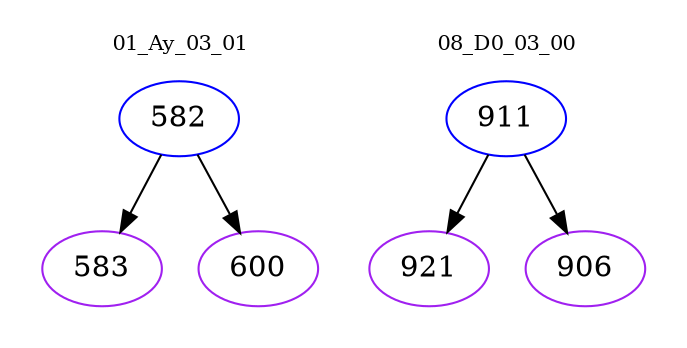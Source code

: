 digraph{
subgraph cluster_0 {
color = white
label = "01_Ay_03_01";
fontsize=10;
T0_582 [label="582", color="blue"]
T0_582 -> T0_583 [color="black"]
T0_583 [label="583", color="purple"]
T0_582 -> T0_600 [color="black"]
T0_600 [label="600", color="purple"]
}
subgraph cluster_1 {
color = white
label = "08_D0_03_00";
fontsize=10;
T1_911 [label="911", color="blue"]
T1_911 -> T1_921 [color="black"]
T1_921 [label="921", color="purple"]
T1_911 -> T1_906 [color="black"]
T1_906 [label="906", color="purple"]
}
}
